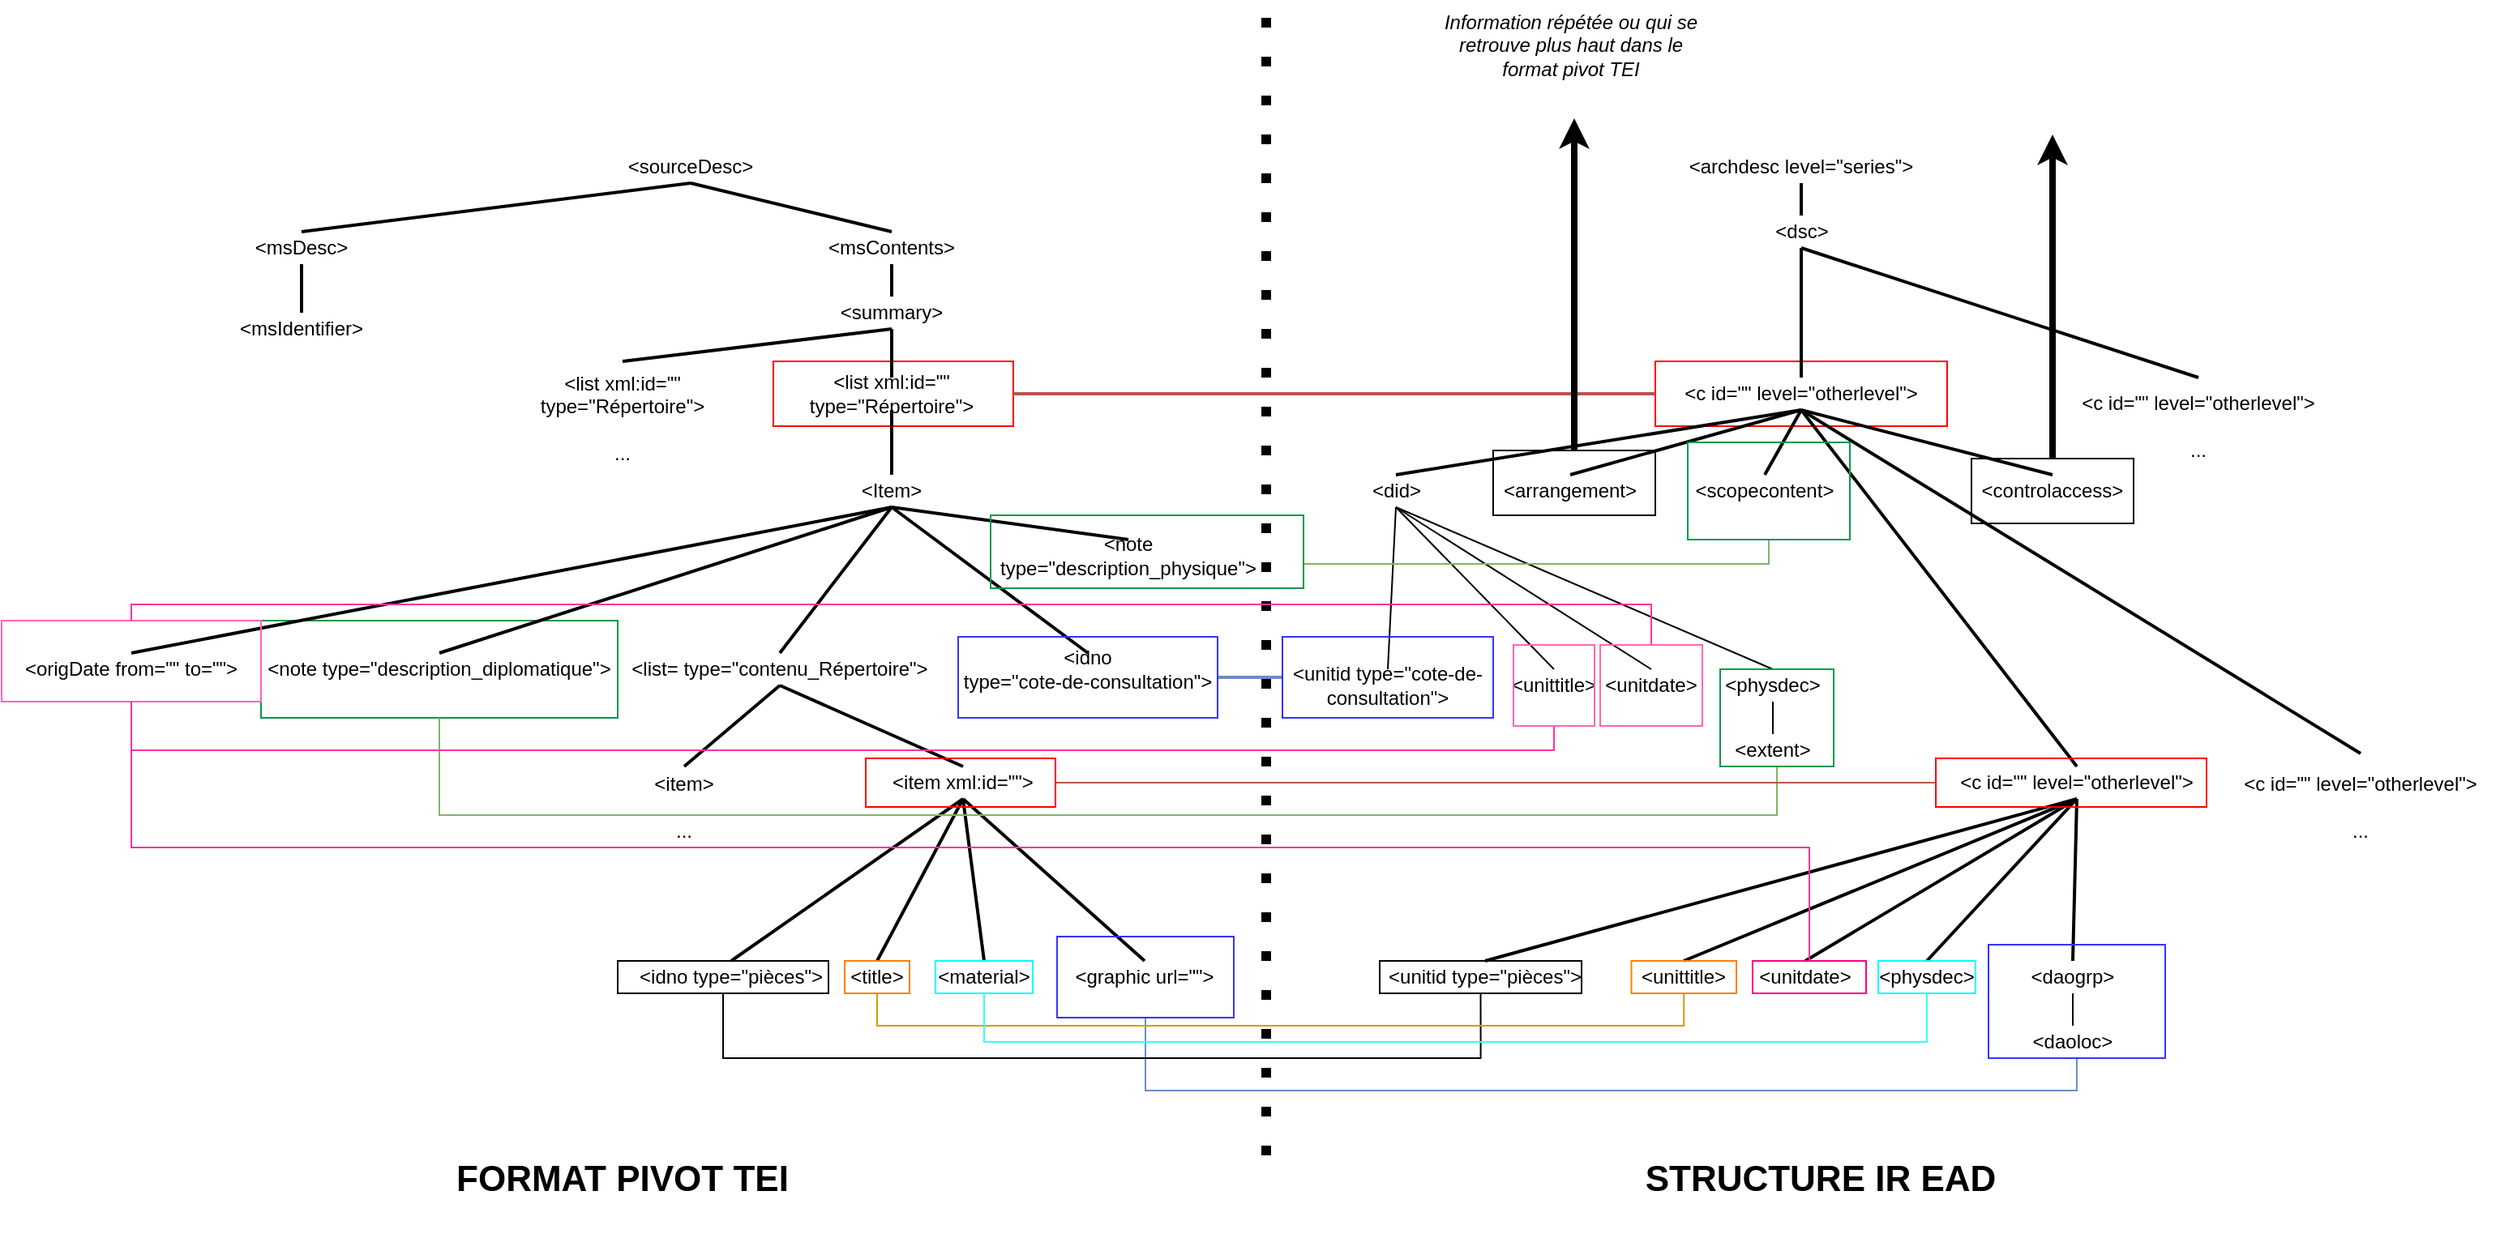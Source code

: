 <mxfile version="13.6.10" type="device"><diagram id="D5vyyUsjQSQp6ykC3M5P" name="Page-1"><mxGraphModel dx="2505" dy="945" grid="1" gridSize="10" guides="1" tooltips="1" connect="1" arrows="1" fold="1" page="1" pageScale="1" pageWidth="827" pageHeight="1169" math="0" shadow="0"><root><mxCell id="0"/><mxCell id="1" parent="0"/><mxCell id="eDyOWBHRS8WDwYbbZ2if-121" value="" style="rounded=0;whiteSpace=wrap;html=1;fillColor=none;strokeColor=#00994D;" vertex="1" parent="1"><mxGeometry x="80" y="470" width="220" height="60" as="geometry"/></mxCell><mxCell id="eDyOWBHRS8WDwYbbZ2if-104" value="" style="rounded=0;whiteSpace=wrap;html=1;strokeColor=#FF0000;fillColor=none;" vertex="1" parent="1"><mxGeometry x="940" y="310" width="180" height="40" as="geometry"/></mxCell><mxCell id="eDyOWBHRS8WDwYbbZ2if-103" value="" style="rounded=0;whiteSpace=wrap;html=1;strokeColor=#FF0000;fillColor=none;" vertex="1" parent="1"><mxGeometry x="396" y="310" width="148" height="40" as="geometry"/></mxCell><mxCell id="eDyOWBHRS8WDwYbbZ2if-7" style="rounded=0;orthogonalLoop=1;jettySize=auto;html=1;exitX=0.5;exitY=1;exitDx=0;exitDy=0;entryX=0.5;entryY=0;entryDx=0;entryDy=0;endArrow=none;endFill=0;strokeWidth=2;" edge="1" parent="1" source="eDyOWBHRS8WDwYbbZ2if-1" target="eDyOWBHRS8WDwYbbZ2if-6"><mxGeometry relative="1" as="geometry"/></mxCell><mxCell id="eDyOWBHRS8WDwYbbZ2if-38" style="edgeStyle=none;rounded=0;orthogonalLoop=1;jettySize=auto;html=1;exitX=0.5;exitY=1;exitDx=0;exitDy=0;entryX=0.5;entryY=0;entryDx=0;entryDy=0;endArrow=none;endFill=0;strokeWidth=2;" edge="1" parent="1" source="eDyOWBHRS8WDwYbbZ2if-1" target="eDyOWBHRS8WDwYbbZ2if-3"><mxGeometry relative="1" as="geometry"/></mxCell><mxCell id="eDyOWBHRS8WDwYbbZ2if-1" value="&amp;lt;sourceDesc&amp;gt;" style="text;html=1;strokeColor=none;fillColor=none;align=center;verticalAlign=middle;whiteSpace=wrap;rounded=0;" vertex="1" parent="1"><mxGeometry x="290" y="180" width="110" height="20" as="geometry"/></mxCell><mxCell id="eDyOWBHRS8WDwYbbZ2if-4" value="&amp;lt;msIdentifier&amp;gt;" style="text;html=1;strokeColor=none;fillColor=none;align=center;verticalAlign=middle;whiteSpace=wrap;rounded=0;" vertex="1" parent="1"><mxGeometry x="50" y="280" width="110" height="20" as="geometry"/></mxCell><mxCell id="eDyOWBHRS8WDwYbbZ2if-9" style="edgeStyle=none;rounded=0;orthogonalLoop=1;jettySize=auto;html=1;exitX=0.5;exitY=1;exitDx=0;exitDy=0;entryX=0.5;entryY=0;entryDx=0;entryDy=0;endArrow=none;endFill=0;strokeWidth=2;" edge="1" parent="1" source="eDyOWBHRS8WDwYbbZ2if-6" target="eDyOWBHRS8WDwYbbZ2if-8"><mxGeometry relative="1" as="geometry"/></mxCell><mxCell id="eDyOWBHRS8WDwYbbZ2if-6" value="&amp;lt;msContents&amp;gt;" style="text;html=1;strokeColor=none;fillColor=none;align=center;verticalAlign=middle;whiteSpace=wrap;rounded=0;" vertex="1" parent="1"><mxGeometry x="414" y="230" width="110" height="20" as="geometry"/></mxCell><mxCell id="eDyOWBHRS8WDwYbbZ2if-35" style="edgeStyle=none;rounded=0;orthogonalLoop=1;jettySize=auto;html=1;exitX=0.5;exitY=1;exitDx=0;exitDy=0;entryX=0.5;entryY=0;entryDx=0;entryDy=0;endArrow=none;endFill=0;strokeWidth=2;" edge="1" parent="1" source="eDyOWBHRS8WDwYbbZ2if-8" target="eDyOWBHRS8WDwYbbZ2if-11"><mxGeometry relative="1" as="geometry"/></mxCell><mxCell id="eDyOWBHRS8WDwYbbZ2if-125" style="rounded=0;orthogonalLoop=1;jettySize=auto;html=1;exitX=0.5;exitY=1;exitDx=0;exitDy=0;entryX=0.5;entryY=0;entryDx=0;entryDy=0;endArrow=none;endFill=0;strokeWidth=2;" edge="1" parent="1" source="eDyOWBHRS8WDwYbbZ2if-8" target="eDyOWBHRS8WDwYbbZ2if-123"><mxGeometry relative="1" as="geometry"/></mxCell><mxCell id="eDyOWBHRS8WDwYbbZ2if-8" value="&amp;lt;summary&amp;gt;" style="text;html=1;strokeColor=none;fillColor=none;align=center;verticalAlign=middle;whiteSpace=wrap;rounded=0;" vertex="1" parent="1"><mxGeometry x="414" y="270" width="110" height="20" as="geometry"/></mxCell><mxCell id="eDyOWBHRS8WDwYbbZ2if-11" value="&amp;lt;list xml:id=&quot;&quot; type=&quot;Répertoire&quot;&amp;gt;" style="text;html=1;strokeColor=none;fillColor=none;align=center;verticalAlign=middle;whiteSpace=wrap;rounded=0;" vertex="1" parent="1"><mxGeometry x="396" y="320" width="146" height="20" as="geometry"/></mxCell><mxCell id="eDyOWBHRS8WDwYbbZ2if-15" style="edgeStyle=none;rounded=0;orthogonalLoop=1;jettySize=auto;html=1;exitX=0.5;exitY=1;exitDx=0;exitDy=0;entryX=0.5;entryY=0;entryDx=0;entryDy=0;endArrow=none;endFill=0;strokeWidth=2;" edge="1" parent="1" source="eDyOWBHRS8WDwYbbZ2if-13" target="eDyOWBHRS8WDwYbbZ2if-14"><mxGeometry relative="1" as="geometry"/></mxCell><mxCell id="eDyOWBHRS8WDwYbbZ2if-17" style="edgeStyle=none;rounded=0;orthogonalLoop=1;jettySize=auto;html=1;exitX=0.5;exitY=1;exitDx=0;exitDy=0;entryX=0.5;entryY=0;entryDx=0;entryDy=0;endArrow=none;endFill=0;strokeWidth=2;" edge="1" parent="1" source="eDyOWBHRS8WDwYbbZ2if-13" target="eDyOWBHRS8WDwYbbZ2if-16"><mxGeometry relative="1" as="geometry"/></mxCell><mxCell id="eDyOWBHRS8WDwYbbZ2if-19" style="edgeStyle=none;rounded=0;orthogonalLoop=1;jettySize=auto;html=1;exitX=0.5;exitY=1;exitDx=0;exitDy=0;entryX=0.5;entryY=0;entryDx=0;entryDy=0;endArrow=none;endFill=0;strokeWidth=2;" edge="1" parent="1" source="eDyOWBHRS8WDwYbbZ2if-13" target="eDyOWBHRS8WDwYbbZ2if-18"><mxGeometry relative="1" as="geometry"/></mxCell><mxCell id="eDyOWBHRS8WDwYbbZ2if-21" style="edgeStyle=none;rounded=0;orthogonalLoop=1;jettySize=auto;html=1;exitX=0.5;exitY=1;exitDx=0;exitDy=0;entryX=0.5;entryY=0;entryDx=0;entryDy=0;endArrow=none;endFill=0;strokeWidth=2;" edge="1" parent="1" source="eDyOWBHRS8WDwYbbZ2if-13" target="eDyOWBHRS8WDwYbbZ2if-20"><mxGeometry relative="1" as="geometry"/></mxCell><mxCell id="eDyOWBHRS8WDwYbbZ2if-14" value="&lt;div&gt;&amp;lt;idno &lt;br&gt;&lt;/div&gt;&lt;div&gt;type=&quot;cote-de-consultation&quot;&amp;gt;&lt;/div&gt;" style="text;html=1;strokeColor=none;fillColor=none;align=center;verticalAlign=middle;whiteSpace=wrap;rounded=0;" vertex="1" parent="1"><mxGeometry x="490" y="490" width="200" height="20" as="geometry"/></mxCell><mxCell id="eDyOWBHRS8WDwYbbZ2if-16" value="&amp;lt;origDate from=&quot;&quot; to=&quot;&quot;&amp;gt;" style="text;html=1;strokeColor=none;fillColor=none;align=center;verticalAlign=middle;whiteSpace=wrap;rounded=0;" vertex="1" parent="1"><mxGeometry x="-70" y="490" width="140" height="20" as="geometry"/></mxCell><mxCell id="eDyOWBHRS8WDwYbbZ2if-18" value="&amp;lt;note type=&quot;description_diplomatique&quot;&amp;gt;" style="text;html=1;strokeColor=none;fillColor=none;align=center;verticalAlign=middle;whiteSpace=wrap;rounded=0;" vertex="1" parent="1"><mxGeometry x="80" y="490" width="220" height="20" as="geometry"/></mxCell><mxCell id="eDyOWBHRS8WDwYbbZ2if-22" style="edgeStyle=none;rounded=0;orthogonalLoop=1;jettySize=auto;html=1;exitX=0.5;exitY=1;exitDx=0;exitDy=0;endArrow=none;endFill=0;entryX=0.5;entryY=0;entryDx=0;entryDy=0;strokeWidth=2;" edge="1" parent="1" source="eDyOWBHRS8WDwYbbZ2if-20" target="eDyOWBHRS8WDwYbbZ2if-23"><mxGeometry relative="1" as="geometry"><mxPoint x="328" y="570" as="targetPoint"/></mxGeometry></mxCell><mxCell id="eDyOWBHRS8WDwYbbZ2if-111" style="edgeStyle=none;rounded=0;orthogonalLoop=1;jettySize=auto;html=1;exitX=0.5;exitY=1;exitDx=0;exitDy=0;entryX=0.5;entryY=0;entryDx=0;entryDy=0;endArrow=none;endFill=0;strokeWidth=2;" edge="1" parent="1" source="eDyOWBHRS8WDwYbbZ2if-20" target="eDyOWBHRS8WDwYbbZ2if-110"><mxGeometry relative="1" as="geometry"/></mxCell><mxCell id="eDyOWBHRS8WDwYbbZ2if-20" value="&amp;lt;list= type=&quot;contenu_Répertoire&quot;&amp;gt;" style="text;html=1;strokeColor=none;fillColor=none;align=center;verticalAlign=middle;whiteSpace=wrap;rounded=0;" vertex="1" parent="1"><mxGeometry x="290" y="490" width="220" height="20" as="geometry"/></mxCell><mxCell id="eDyOWBHRS8WDwYbbZ2if-25" style="edgeStyle=none;rounded=0;orthogonalLoop=1;jettySize=auto;html=1;exitX=0.5;exitY=1;exitDx=0;exitDy=0;endArrow=none;endFill=0;entryX=0.5;entryY=0;entryDx=0;entryDy=0;strokeWidth=2;" edge="1" parent="1" source="eDyOWBHRS8WDwYbbZ2if-23" target="eDyOWBHRS8WDwYbbZ2if-26"><mxGeometry relative="1" as="geometry"><mxPoint x="308" y="600" as="targetPoint"/></mxGeometry></mxCell><mxCell id="eDyOWBHRS8WDwYbbZ2if-28" style="edgeStyle=none;rounded=0;orthogonalLoop=1;jettySize=auto;html=1;exitX=0.5;exitY=1;exitDx=0;exitDy=0;entryX=0.5;entryY=0;entryDx=0;entryDy=0;endArrow=none;endFill=0;strokeWidth=2;" edge="1" parent="1" source="eDyOWBHRS8WDwYbbZ2if-23" target="eDyOWBHRS8WDwYbbZ2if-27"><mxGeometry relative="1" as="geometry"/></mxCell><mxCell id="eDyOWBHRS8WDwYbbZ2if-30" style="edgeStyle=none;rounded=0;orthogonalLoop=1;jettySize=auto;html=1;exitX=0.5;exitY=1;exitDx=0;exitDy=0;entryX=0.5;entryY=0;entryDx=0;entryDy=0;endArrow=none;endFill=0;strokeWidth=2;" edge="1" parent="1" source="eDyOWBHRS8WDwYbbZ2if-23" target="eDyOWBHRS8WDwYbbZ2if-29"><mxGeometry relative="1" as="geometry"/></mxCell><mxCell id="eDyOWBHRS8WDwYbbZ2if-82" style="edgeStyle=none;rounded=0;orthogonalLoop=1;jettySize=auto;html=1;exitX=0.5;exitY=1;exitDx=0;exitDy=0;entryX=0.5;entryY=0;entryDx=0;entryDy=0;endArrow=none;endFill=0;strokeWidth=2;" edge="1" parent="1" source="eDyOWBHRS8WDwYbbZ2if-23" target="eDyOWBHRS8WDwYbbZ2if-32"><mxGeometry relative="1" as="geometry"/></mxCell><mxCell id="eDyOWBHRS8WDwYbbZ2if-23" value="&amp;lt;item xml:id=&quot;&quot;&amp;gt;" style="text;html=1;strokeColor=none;fillColor=none;align=center;verticalAlign=middle;whiteSpace=wrap;rounded=0;" vertex="1" parent="1"><mxGeometry x="466" y="560" width="94" height="20" as="geometry"/></mxCell><mxCell id="eDyOWBHRS8WDwYbbZ2if-24" style="edgeStyle=none;rounded=0;orthogonalLoop=1;jettySize=auto;html=1;exitX=0.5;exitY=1;exitDx=0;exitDy=0;endArrow=none;endFill=0;" edge="1" parent="1" source="eDyOWBHRS8WDwYbbZ2if-23" target="eDyOWBHRS8WDwYbbZ2if-23"><mxGeometry relative="1" as="geometry"/></mxCell><mxCell id="eDyOWBHRS8WDwYbbZ2if-26" value="&amp;lt;idno type=&quot;pièces&quot;&amp;gt;" style="text;html=1;strokeColor=none;fillColor=none;align=center;verticalAlign=middle;whiteSpace=wrap;rounded=0;" vertex="1" parent="1"><mxGeometry x="300" y="680" width="140" height="20" as="geometry"/></mxCell><mxCell id="eDyOWBHRS8WDwYbbZ2if-27" value="&amp;lt;title&amp;gt;" style="text;html=1;strokeColor=none;fillColor=none;align=center;verticalAlign=middle;whiteSpace=wrap;rounded=0;" vertex="1" parent="1"><mxGeometry x="430" y="680" width="60" height="20" as="geometry"/></mxCell><mxCell id="eDyOWBHRS8WDwYbbZ2if-29" value="&amp;lt;material&amp;gt;" style="text;html=1;strokeColor=none;fillColor=none;align=center;verticalAlign=middle;whiteSpace=wrap;rounded=0;" vertex="1" parent="1"><mxGeometry x="481" y="680" width="90" height="20" as="geometry"/></mxCell><mxCell id="eDyOWBHRS8WDwYbbZ2if-32" value="&amp;lt;graphic url=&quot;&quot;&amp;gt;" style="text;html=1;strokeColor=none;fillColor=none;align=center;verticalAlign=middle;whiteSpace=wrap;rounded=0;" vertex="1" parent="1"><mxGeometry x="580" y="680" width="90" height="20" as="geometry"/></mxCell><mxCell id="eDyOWBHRS8WDwYbbZ2if-127" style="edgeStyle=none;rounded=0;orthogonalLoop=1;jettySize=auto;html=1;exitX=0.5;exitY=1;exitDx=0;exitDy=0;entryX=0.5;entryY=0;entryDx=0;entryDy=0;endArrow=none;endFill=0;strokeColor=#000000;strokeWidth=2;" edge="1" parent="1" source="eDyOWBHRS8WDwYbbZ2if-13" target="eDyOWBHRS8WDwYbbZ2if-126"><mxGeometry relative="1" as="geometry"/></mxCell><mxCell id="eDyOWBHRS8WDwYbbZ2if-13" value="&amp;lt;Item&amp;gt;" style="text;html=1;strokeColor=none;fillColor=none;align=center;verticalAlign=middle;whiteSpace=wrap;rounded=0;" vertex="1" parent="1"><mxGeometry x="435" y="380" width="68" height="20" as="geometry"/></mxCell><mxCell id="eDyOWBHRS8WDwYbbZ2if-36" style="edgeStyle=none;rounded=0;orthogonalLoop=1;jettySize=auto;html=1;exitX=0.5;exitY=1;exitDx=0;exitDy=0;endArrow=none;endFill=0;strokeWidth=2;" edge="1" parent="1" source="eDyOWBHRS8WDwYbbZ2if-11" target="eDyOWBHRS8WDwYbbZ2if-13"><mxGeometry relative="1" as="geometry"><mxPoint x="157" y="430" as="targetPoint"/><mxPoint x="157" y="360" as="sourcePoint"/></mxGeometry></mxCell><mxCell id="eDyOWBHRS8WDwYbbZ2if-39" style="edgeStyle=none;rounded=0;orthogonalLoop=1;jettySize=auto;html=1;exitX=0.5;exitY=1;exitDx=0;exitDy=0;endArrow=none;endFill=0;strokeWidth=2;" edge="1" parent="1" source="eDyOWBHRS8WDwYbbZ2if-3" target="eDyOWBHRS8WDwYbbZ2if-4"><mxGeometry relative="1" as="geometry"/></mxCell><mxCell id="eDyOWBHRS8WDwYbbZ2if-3" value="&amp;lt;msDesc&amp;gt;" style="text;html=1;strokeColor=none;fillColor=none;align=center;verticalAlign=middle;whiteSpace=wrap;rounded=0;" vertex="1" parent="1"><mxGeometry x="50" y="230" width="110" height="20" as="geometry"/></mxCell><mxCell id="eDyOWBHRS8WDwYbbZ2if-41" value="" style="endArrow=none;dashed=1;html=1;dashPattern=1 3;strokeWidth=6;" edge="1" parent="1"><mxGeometry width="50" height="50" relative="1" as="geometry"><mxPoint x="700" y="800" as="sourcePoint"/><mxPoint x="700" y="90" as="targetPoint"/></mxGeometry></mxCell><mxCell id="eDyOWBHRS8WDwYbbZ2if-69" style="edgeStyle=none;rounded=0;orthogonalLoop=1;jettySize=auto;html=1;exitX=0.5;exitY=1;exitDx=0;exitDy=0;entryX=0.5;entryY=0;entryDx=0;entryDy=0;endArrow=none;endFill=0;strokeWidth=2;" edge="1" parent="1" source="eDyOWBHRS8WDwYbbZ2if-42" target="eDyOWBHRS8WDwYbbZ2if-68"><mxGeometry relative="1" as="geometry"/></mxCell><mxCell id="eDyOWBHRS8WDwYbbZ2if-42" value="&amp;lt;archdesc level=&quot;series&quot;&amp;gt;" style="text;html=1;strokeColor=none;fillColor=none;align=center;verticalAlign=middle;whiteSpace=wrap;rounded=0;" vertex="1" parent="1"><mxGeometry x="940" y="180" width="180" height="20" as="geometry"/></mxCell><mxCell id="eDyOWBHRS8WDwYbbZ2if-52" style="edgeStyle=none;rounded=0;orthogonalLoop=1;jettySize=auto;html=1;exitX=0.5;exitY=1;exitDx=0;exitDy=0;entryX=0.5;entryY=0;entryDx=0;entryDy=0;endArrow=none;endFill=0;strokeWidth=2;" edge="1" parent="1" source="eDyOWBHRS8WDwYbbZ2if-48" target="eDyOWBHRS8WDwYbbZ2if-51"><mxGeometry relative="1" as="geometry"/></mxCell><mxCell id="eDyOWBHRS8WDwYbbZ2if-72" style="edgeStyle=none;rounded=0;orthogonalLoop=1;jettySize=auto;html=1;exitX=0.5;exitY=1;exitDx=0;exitDy=0;entryX=0.5;entryY=0;entryDx=0;entryDy=0;endArrow=none;endFill=0;strokeWidth=2;" edge="1" parent="1" source="eDyOWBHRS8WDwYbbZ2if-48" target="eDyOWBHRS8WDwYbbZ2if-71"><mxGeometry relative="1" as="geometry"/></mxCell><mxCell id="eDyOWBHRS8WDwYbbZ2if-76" style="edgeStyle=none;rounded=0;orthogonalLoop=1;jettySize=auto;html=1;exitX=0.5;exitY=1;exitDx=0;exitDy=0;entryX=0.5;entryY=0;entryDx=0;entryDy=0;endArrow=none;endFill=0;strokeWidth=2;" edge="1" parent="1" source="eDyOWBHRS8WDwYbbZ2if-48" target="eDyOWBHRS8WDwYbbZ2if-74"><mxGeometry relative="1" as="geometry"/></mxCell><mxCell id="eDyOWBHRS8WDwYbbZ2if-77" style="edgeStyle=none;rounded=0;orthogonalLoop=1;jettySize=auto;html=1;exitX=0.5;exitY=1;exitDx=0;exitDy=0;entryX=0.5;entryY=0;entryDx=0;entryDy=0;endArrow=none;endFill=0;strokeWidth=2;" edge="1" parent="1" source="eDyOWBHRS8WDwYbbZ2if-48" target="eDyOWBHRS8WDwYbbZ2if-75"><mxGeometry relative="1" as="geometry"/></mxCell><mxCell id="eDyOWBHRS8WDwYbbZ2if-79" style="edgeStyle=none;rounded=0;orthogonalLoop=1;jettySize=auto;html=1;exitX=0.5;exitY=1;exitDx=0;exitDy=0;entryX=0.5;entryY=0;entryDx=0;entryDy=0;endArrow=none;endFill=0;strokeWidth=2;" edge="1" parent="1" source="eDyOWBHRS8WDwYbbZ2if-48" target="eDyOWBHRS8WDwYbbZ2if-78"><mxGeometry relative="1" as="geometry"/></mxCell><mxCell id="eDyOWBHRS8WDwYbbZ2if-116" style="edgeStyle=none;rounded=0;orthogonalLoop=1;jettySize=auto;html=1;exitX=0.5;exitY=1;exitDx=0;exitDy=0;entryX=0.5;entryY=0;entryDx=0;entryDy=0;endArrow=none;endFill=0;strokeWidth=2;" edge="1" parent="1" source="eDyOWBHRS8WDwYbbZ2if-48" target="eDyOWBHRS8WDwYbbZ2if-115"><mxGeometry relative="1" as="geometry"/></mxCell><mxCell id="eDyOWBHRS8WDwYbbZ2if-48" value="&amp;lt;c id=&quot;&quot; level=&quot;otherlevel&quot;&amp;gt;" style="text;html=1;strokeColor=none;fillColor=none;align=center;verticalAlign=middle;whiteSpace=wrap;rounded=0;" vertex="1" parent="1"><mxGeometry x="945" y="320" width="170" height="20" as="geometry"/></mxCell><mxCell id="eDyOWBHRS8WDwYbbZ2if-56" style="edgeStyle=none;rounded=0;orthogonalLoop=1;jettySize=auto;html=1;exitX=0.5;exitY=1;exitDx=0;exitDy=0;entryX=0.5;entryY=0;entryDx=0;entryDy=0;endArrow=none;endFill=0;strokeWidth=1;" edge="1" parent="1" source="eDyOWBHRS8WDwYbbZ2if-51" target="eDyOWBHRS8WDwYbbZ2if-54"><mxGeometry relative="1" as="geometry"/></mxCell><mxCell id="eDyOWBHRS8WDwYbbZ2if-58" style="edgeStyle=none;rounded=0;orthogonalLoop=1;jettySize=auto;html=1;exitX=0.5;exitY=1;exitDx=0;exitDy=0;entryX=0.5;entryY=0;entryDx=0;entryDy=0;endArrow=none;endFill=0;strokeWidth=1;" edge="1" parent="1" source="eDyOWBHRS8WDwYbbZ2if-51" target="eDyOWBHRS8WDwYbbZ2if-57"><mxGeometry relative="1" as="geometry"/></mxCell><mxCell id="eDyOWBHRS8WDwYbbZ2if-61" style="edgeStyle=none;rounded=0;orthogonalLoop=1;jettySize=auto;html=1;exitX=0.5;exitY=1;exitDx=0;exitDy=0;entryX=0.5;entryY=0;entryDx=0;entryDy=0;endArrow=none;endFill=0;strokeWidth=1;" edge="1" parent="1" source="eDyOWBHRS8WDwYbbZ2if-51" target="eDyOWBHRS8WDwYbbZ2if-60"><mxGeometry relative="1" as="geometry"/></mxCell><mxCell id="eDyOWBHRS8WDwYbbZ2if-98" style="edgeStyle=none;rounded=0;orthogonalLoop=1;jettySize=auto;html=1;exitX=0.5;exitY=1;exitDx=0;exitDy=0;entryX=0.5;entryY=0;entryDx=0;entryDy=0;endArrow=none;endFill=0;strokeWidth=1;" edge="1" parent="1" source="eDyOWBHRS8WDwYbbZ2if-51" target="eDyOWBHRS8WDwYbbZ2if-53"><mxGeometry relative="1" as="geometry"/></mxCell><mxCell id="eDyOWBHRS8WDwYbbZ2if-51" value="&amp;lt;did&amp;gt;" style="text;html=1;strokeColor=none;fillColor=none;align=center;verticalAlign=middle;whiteSpace=wrap;rounded=0;" vertex="1" parent="1"><mxGeometry x="742.5" y="380" width="75" height="20" as="geometry"/></mxCell><mxCell id="eDyOWBHRS8WDwYbbZ2if-53" value="&amp;lt;unitid type=&quot;cote-de-consultation&quot;&amp;gt;" style="text;html=1;strokeColor=none;fillColor=none;align=center;verticalAlign=middle;whiteSpace=wrap;rounded=0;" vertex="1" parent="1"><mxGeometry x="710" y="500" width="130" height="20" as="geometry"/></mxCell><mxCell id="eDyOWBHRS8WDwYbbZ2if-54" value="&amp;lt;unittitle&amp;gt;" style="text;html=1;strokeColor=none;fillColor=none;align=center;verticalAlign=middle;whiteSpace=wrap;rounded=0;" vertex="1" parent="1"><mxGeometry x="840" y="500" width="75" height="20" as="geometry"/></mxCell><mxCell id="eDyOWBHRS8WDwYbbZ2if-57" value="&amp;lt;unitdate&amp;gt;" style="text;html=1;strokeColor=none;fillColor=none;align=center;verticalAlign=middle;whiteSpace=wrap;rounded=0;" vertex="1" parent="1"><mxGeometry x="900" y="500" width="75" height="20" as="geometry"/></mxCell><mxCell id="eDyOWBHRS8WDwYbbZ2if-64" style="edgeStyle=none;rounded=0;orthogonalLoop=1;jettySize=auto;html=1;exitX=0.5;exitY=1;exitDx=0;exitDy=0;entryX=0.5;entryY=0;entryDx=0;entryDy=0;endArrow=none;endFill=0;strokeWidth=1;" edge="1" parent="1" source="eDyOWBHRS8WDwYbbZ2if-60" target="eDyOWBHRS8WDwYbbZ2if-62"><mxGeometry relative="1" as="geometry"/></mxCell><mxCell id="eDyOWBHRS8WDwYbbZ2if-60" value="&amp;lt;physdec&amp;gt;" style="text;html=1;strokeColor=none;fillColor=none;align=center;verticalAlign=middle;whiteSpace=wrap;rounded=0;" vertex="1" parent="1"><mxGeometry x="975" y="500" width="75" height="20" as="geometry"/></mxCell><mxCell id="eDyOWBHRS8WDwYbbZ2if-62" value="&amp;lt;extent&amp;gt;" style="text;html=1;strokeColor=none;fillColor=none;align=center;verticalAlign=middle;whiteSpace=wrap;rounded=0;" vertex="1" parent="1"><mxGeometry x="978" y="540" width="69" height="20" as="geometry"/></mxCell><mxCell id="eDyOWBHRS8WDwYbbZ2if-63" style="edgeStyle=none;rounded=0;orthogonalLoop=1;jettySize=auto;html=1;exitX=0.5;exitY=1;exitDx=0;exitDy=0;endArrow=none;endFill=0;strokeWidth=1;" edge="1" parent="1" source="eDyOWBHRS8WDwYbbZ2if-62" target="eDyOWBHRS8WDwYbbZ2if-62"><mxGeometry relative="1" as="geometry"/></mxCell><mxCell id="eDyOWBHRS8WDwYbbZ2if-70" style="edgeStyle=none;rounded=0;orthogonalLoop=1;jettySize=auto;html=1;exitX=0.5;exitY=1;exitDx=0;exitDy=0;entryX=0.5;entryY=0;entryDx=0;entryDy=0;endArrow=none;endFill=0;strokeWidth=2;" edge="1" parent="1" source="eDyOWBHRS8WDwYbbZ2if-68" target="eDyOWBHRS8WDwYbbZ2if-48"><mxGeometry relative="1" as="geometry"/></mxCell><mxCell id="eDyOWBHRS8WDwYbbZ2if-113" style="edgeStyle=none;rounded=0;orthogonalLoop=1;jettySize=auto;html=1;exitX=0.5;exitY=1;exitDx=0;exitDy=0;entryX=0.5;entryY=0;entryDx=0;entryDy=0;endArrow=none;endFill=0;strokeWidth=2;" edge="1" parent="1" source="eDyOWBHRS8WDwYbbZ2if-68" target="eDyOWBHRS8WDwYbbZ2if-112"><mxGeometry relative="1" as="geometry"/></mxCell><mxCell id="eDyOWBHRS8WDwYbbZ2if-68" value="&amp;lt;dsc&amp;gt;" style="text;html=1;strokeColor=none;fillColor=none;align=center;verticalAlign=middle;whiteSpace=wrap;rounded=0;" vertex="1" parent="1"><mxGeometry x="1002.5" y="220" width="55" height="20" as="geometry"/></mxCell><mxCell id="eDyOWBHRS8WDwYbbZ2if-71" value="&amp;lt;arrangement&amp;gt;" style="text;html=1;strokeColor=none;fillColor=none;align=center;verticalAlign=middle;whiteSpace=wrap;rounded=0;" vertex="1" parent="1"><mxGeometry x="850" y="380" width="75" height="20" as="geometry"/></mxCell><mxCell id="eDyOWBHRS8WDwYbbZ2if-74" value="&amp;lt;scopecontent&amp;gt;" style="text;html=1;strokeColor=none;fillColor=none;align=center;verticalAlign=middle;whiteSpace=wrap;rounded=0;" vertex="1" parent="1"><mxGeometry x="970" y="380" width="75" height="20" as="geometry"/></mxCell><mxCell id="eDyOWBHRS8WDwYbbZ2if-75" value="&amp;lt;controlaccess&amp;gt;" style="text;html=1;strokeColor=none;fillColor=none;align=center;verticalAlign=middle;whiteSpace=wrap;rounded=0;" vertex="1" parent="1"><mxGeometry x="1140" y="380" width="90" height="20" as="geometry"/></mxCell><mxCell id="eDyOWBHRS8WDwYbbZ2if-81" style="edgeStyle=none;rounded=0;orthogonalLoop=1;jettySize=auto;html=1;exitX=0.5;exitY=1;exitDx=0;exitDy=0;entryX=0.5;entryY=0;entryDx=0;entryDy=0;endArrow=none;endFill=0;strokeWidth=2;" edge="1" parent="1" source="eDyOWBHRS8WDwYbbZ2if-78" target="eDyOWBHRS8WDwYbbZ2if-80"><mxGeometry relative="1" as="geometry"/></mxCell><mxCell id="eDyOWBHRS8WDwYbbZ2if-86" style="edgeStyle=none;rounded=0;orthogonalLoop=1;jettySize=auto;html=1;exitX=0.5;exitY=1;exitDx=0;exitDy=0;entryX=0.5;entryY=0;entryDx=0;entryDy=0;endArrow=none;endFill=0;strokeWidth=2;" edge="1" parent="1" source="eDyOWBHRS8WDwYbbZ2if-78" target="eDyOWBHRS8WDwYbbZ2if-85"><mxGeometry relative="1" as="geometry"/></mxCell><mxCell id="eDyOWBHRS8WDwYbbZ2if-88" style="edgeStyle=none;rounded=0;orthogonalLoop=1;jettySize=auto;html=1;exitX=0.5;exitY=1;exitDx=0;exitDy=0;entryX=0.5;entryY=0;entryDx=0;entryDy=0;endArrow=none;endFill=0;strokeWidth=2;" edge="1" parent="1" source="eDyOWBHRS8WDwYbbZ2if-78" target="eDyOWBHRS8WDwYbbZ2if-87"><mxGeometry relative="1" as="geometry"/></mxCell><mxCell id="eDyOWBHRS8WDwYbbZ2if-90" style="edgeStyle=none;rounded=0;orthogonalLoop=1;jettySize=auto;html=1;exitX=0.5;exitY=1;exitDx=0;exitDy=0;entryX=0.5;entryY=0;entryDx=0;entryDy=0;endArrow=none;endFill=0;strokeWidth=2;" edge="1" parent="1" source="eDyOWBHRS8WDwYbbZ2if-78" target="eDyOWBHRS8WDwYbbZ2if-89"><mxGeometry relative="1" as="geometry"/></mxCell><mxCell id="eDyOWBHRS8WDwYbbZ2if-94" style="edgeStyle=none;rounded=0;orthogonalLoop=1;jettySize=auto;html=1;exitX=0.5;exitY=1;exitDx=0;exitDy=0;entryX=0.5;entryY=0;entryDx=0;entryDy=0;endArrow=none;endFill=0;strokeWidth=2;" edge="1" parent="1" source="eDyOWBHRS8WDwYbbZ2if-78" target="eDyOWBHRS8WDwYbbZ2if-93"><mxGeometry relative="1" as="geometry"/></mxCell><mxCell id="eDyOWBHRS8WDwYbbZ2if-78" value="&amp;lt;c id=&quot;&quot; level=&quot;otherlevel&quot;&amp;gt;" style="text;html=1;strokeColor=none;fillColor=none;align=center;verticalAlign=middle;whiteSpace=wrap;rounded=0;" vertex="1" parent="1"><mxGeometry x="1115" y="560" width="170" height="20" as="geometry"/></mxCell><mxCell id="eDyOWBHRS8WDwYbbZ2if-80" value="&amp;lt;unitid type=&quot;pièces&quot;&amp;gt;" style="text;html=1;strokeColor=none;fillColor=none;align=center;verticalAlign=middle;whiteSpace=wrap;rounded=0;" vertex="1" parent="1"><mxGeometry x="770" y="680" width="130" height="20" as="geometry"/></mxCell><mxCell id="eDyOWBHRS8WDwYbbZ2if-84" style="edgeStyle=none;rounded=0;orthogonalLoop=1;jettySize=auto;html=1;exitX=0.5;exitY=1;exitDx=0;exitDy=0;endArrow=none;endFill=0;strokeWidth=1;" edge="1" parent="1" source="eDyOWBHRS8WDwYbbZ2if-14" target="eDyOWBHRS8WDwYbbZ2if-14"><mxGeometry relative="1" as="geometry"/></mxCell><mxCell id="eDyOWBHRS8WDwYbbZ2if-85" value="&amp;lt;unittitle&amp;gt;" style="text;html=1;strokeColor=none;fillColor=none;align=center;verticalAlign=middle;whiteSpace=wrap;rounded=0;" vertex="1" parent="1"><mxGeometry x="920" y="680" width="75" height="20" as="geometry"/></mxCell><mxCell id="eDyOWBHRS8WDwYbbZ2if-87" value="&amp;lt;unitdate&amp;gt;" style="text;html=1;strokeColor=none;fillColor=none;align=center;verticalAlign=middle;whiteSpace=wrap;rounded=0;" vertex="1" parent="1"><mxGeometry x="995" y="680" width="75" height="20" as="geometry"/></mxCell><mxCell id="eDyOWBHRS8WDwYbbZ2if-89" value="&amp;lt;physdec&amp;gt;" style="text;html=1;strokeColor=none;fillColor=none;align=center;verticalAlign=middle;whiteSpace=wrap;rounded=0;" vertex="1" parent="1"><mxGeometry x="1070" y="680" width="75" height="20" as="geometry"/></mxCell><mxCell id="eDyOWBHRS8WDwYbbZ2if-96" style="edgeStyle=none;rounded=0;orthogonalLoop=1;jettySize=auto;html=1;exitX=0.5;exitY=1;exitDx=0;exitDy=0;entryX=0.5;entryY=0;entryDx=0;entryDy=0;endArrow=none;endFill=0;strokeWidth=1;" edge="1" parent="1" source="eDyOWBHRS8WDwYbbZ2if-93" target="eDyOWBHRS8WDwYbbZ2if-95"><mxGeometry relative="1" as="geometry"/></mxCell><mxCell id="eDyOWBHRS8WDwYbbZ2if-93" value="&amp;lt;daogrp&amp;gt;" style="text;html=1;strokeColor=none;fillColor=none;align=center;verticalAlign=middle;whiteSpace=wrap;rounded=0;" vertex="1" parent="1"><mxGeometry x="1160" y="680" width="75" height="20" as="geometry"/></mxCell><mxCell id="eDyOWBHRS8WDwYbbZ2if-95" value="&amp;lt;daoloc&amp;gt;" style="text;html=1;strokeColor=none;fillColor=none;align=center;verticalAlign=middle;whiteSpace=wrap;rounded=0;" vertex="1" parent="1"><mxGeometry x="1160" y="720" width="75" height="20" as="geometry"/></mxCell><mxCell id="eDyOWBHRS8WDwYbbZ2if-105" style="edgeStyle=none;rounded=0;orthogonalLoop=1;jettySize=auto;html=1;exitX=1;exitY=0.5;exitDx=0;exitDy=0;entryX=0;entryY=0.5;entryDx=0;entryDy=0;endArrow=none;endFill=0;strokeWidth=2;fillColor=#f8cecc;strokeColor=#b85450;" edge="1" parent="1" source="eDyOWBHRS8WDwYbbZ2if-103" target="eDyOWBHRS8WDwYbbZ2if-104"><mxGeometry relative="1" as="geometry"/></mxCell><mxCell id="eDyOWBHRS8WDwYbbZ2if-109" style="edgeStyle=none;rounded=0;orthogonalLoop=1;jettySize=auto;html=1;exitX=1;exitY=0.5;exitDx=0;exitDy=0;entryX=0;entryY=0.5;entryDx=0;entryDy=0;endArrow=none;endFill=0;strokeWidth=2;fillColor=#dae8fc;strokeColor=#6c8ebf;" edge="1" parent="1" source="eDyOWBHRS8WDwYbbZ2if-107" target="eDyOWBHRS8WDwYbbZ2if-108"><mxGeometry relative="1" as="geometry"/></mxCell><mxCell id="eDyOWBHRS8WDwYbbZ2if-107" value="" style="rounded=0;whiteSpace=wrap;html=1;fillColor=none;strokeColor=#3333FF;" vertex="1" parent="1"><mxGeometry x="510" y="480" width="160" height="50" as="geometry"/></mxCell><mxCell id="eDyOWBHRS8WDwYbbZ2if-108" value="" style="rounded=0;whiteSpace=wrap;html=1;fillColor=none;strokeColor=#3333FF;" vertex="1" parent="1"><mxGeometry x="710" y="480" width="130" height="50" as="geometry"/></mxCell><mxCell id="eDyOWBHRS8WDwYbbZ2if-110" value="&lt;div&gt;&amp;lt;item&amp;gt;&lt;/div&gt;&lt;div&gt;&lt;br&gt;&lt;/div&gt;&lt;div&gt;...&lt;br&gt;&lt;/div&gt;" style="text;html=1;strokeColor=none;fillColor=none;align=center;verticalAlign=middle;whiteSpace=wrap;rounded=0;" vertex="1" parent="1"><mxGeometry x="286" y="560" width="110" height="50" as="geometry"/></mxCell><mxCell id="eDyOWBHRS8WDwYbbZ2if-112" value="&lt;div&gt;&amp;lt;c id=&quot;&quot; level=&quot;otherlevel&quot;&amp;gt;&lt;/div&gt;&lt;div&gt;&lt;br&gt;&lt;/div&gt;&lt;div&gt;...&lt;br&gt;&lt;/div&gt;" style="text;html=1;strokeColor=none;fillColor=none;align=center;verticalAlign=middle;whiteSpace=wrap;rounded=0;" vertex="1" parent="1"><mxGeometry x="1190" y="320" width="170" height="60" as="geometry"/></mxCell><mxCell id="eDyOWBHRS8WDwYbbZ2if-115" value="&lt;div&gt;&amp;lt;c id=&quot;&quot; level=&quot;otherlevel&quot;&amp;gt;&lt;/div&gt;&lt;div&gt;&lt;br&gt;&lt;/div&gt;&lt;div&gt;...&lt;br&gt;&lt;/div&gt;" style="text;html=1;strokeColor=none;fillColor=none;align=center;verticalAlign=middle;whiteSpace=wrap;rounded=0;" vertex="1" parent="1"><mxGeometry x="1290" y="552" width="170" height="65" as="geometry"/></mxCell><mxCell id="eDyOWBHRS8WDwYbbZ2if-117" value="" style="rounded=0;whiteSpace=wrap;html=1;fillColor=none;strokeColor=#FF66B3;" vertex="1" parent="1"><mxGeometry x="-80" y="470" width="160" height="50" as="geometry"/></mxCell><mxCell id="eDyOWBHRS8WDwYbbZ2if-119" style="edgeStyle=orthogonalEdgeStyle;rounded=0;orthogonalLoop=1;jettySize=auto;html=1;exitX=0.5;exitY=0;exitDx=0;exitDy=0;entryX=0.5;entryY=0;entryDx=0;entryDy=0;endArrow=none;endFill=0;strokeWidth=1;fillColor=#e1d5e7;strokeColor=#FF3399;" edge="1" parent="1" source="eDyOWBHRS8WDwYbbZ2if-118" target="eDyOWBHRS8WDwYbbZ2if-117"><mxGeometry relative="1" as="geometry"><Array as="points"><mxPoint x="938" y="460"/><mxPoint y="460"/></Array></mxGeometry></mxCell><mxCell id="eDyOWBHRS8WDwYbbZ2if-118" value="" style="rounded=0;whiteSpace=wrap;html=1;fillColor=none;strokeColor=#FF66B3;" vertex="1" parent="1"><mxGeometry x="906" y="485" width="63" height="50" as="geometry"/></mxCell><mxCell id="eDyOWBHRS8WDwYbbZ2if-130" style="edgeStyle=orthogonalEdgeStyle;rounded=0;orthogonalLoop=1;jettySize=auto;html=1;exitX=0.5;exitY=1;exitDx=0;exitDy=0;entryX=1;entryY=0.5;entryDx=0;entryDy=0;endArrow=none;endFill=0;strokeColor=#82b366;strokeWidth=1;fillColor=#d5e8d4;" edge="1" parent="1" source="eDyOWBHRS8WDwYbbZ2if-120" target="eDyOWBHRS8WDwYbbZ2if-128"><mxGeometry relative="1" as="geometry"><Array as="points"><mxPoint x="1010" y="435"/></Array></mxGeometry></mxCell><mxCell id="eDyOWBHRS8WDwYbbZ2if-120" value="" style="rounded=0;whiteSpace=wrap;html=1;fillColor=none;strokeColor=#00994D;" vertex="1" parent="1"><mxGeometry x="960" y="360" width="100" height="60" as="geometry"/></mxCell><mxCell id="eDyOWBHRS8WDwYbbZ2if-123" value="&lt;div&gt;&amp;lt;list xml:id=&quot;&quot; type=&quot;Répertoire&quot;&amp;gt;&lt;/div&gt;&lt;div&gt;&lt;br&gt;&lt;/div&gt;&lt;div&gt;...&lt;br&gt;&lt;/div&gt;" style="text;html=1;strokeColor=none;fillColor=none;align=center;verticalAlign=middle;whiteSpace=wrap;rounded=0;" vertex="1" parent="1"><mxGeometry x="230" y="310" width="146" height="70" as="geometry"/></mxCell><mxCell id="eDyOWBHRS8WDwYbbZ2if-126" value="&amp;lt;note type=&quot;description_physique&quot;&amp;gt;" style="text;html=1;strokeColor=none;fillColor=none;align=center;verticalAlign=middle;whiteSpace=wrap;rounded=0;" vertex="1" parent="1"><mxGeometry x="540" y="420" width="150" height="20" as="geometry"/></mxCell><mxCell id="eDyOWBHRS8WDwYbbZ2if-128" value="" style="rounded=0;whiteSpace=wrap;html=1;fillColor=none;strokeColor=#00994D;" vertex="1" parent="1"><mxGeometry x="530" y="405" width="193" height="45" as="geometry"/></mxCell><mxCell id="eDyOWBHRS8WDwYbbZ2if-131" style="edgeStyle=orthogonalEdgeStyle;rounded=0;orthogonalLoop=1;jettySize=auto;html=1;exitX=0.5;exitY=1;exitDx=0;exitDy=0;entryX=0.5;entryY=1;entryDx=0;entryDy=0;endArrow=none;endFill=0;strokeColor=#82b366;strokeWidth=1;fillColor=#d5e8d4;" edge="1" parent="1" source="eDyOWBHRS8WDwYbbZ2if-129" target="eDyOWBHRS8WDwYbbZ2if-121"><mxGeometry relative="1" as="geometry"><Array as="points"><mxPoint x="1015" y="590"/><mxPoint x="190" y="590"/></Array></mxGeometry></mxCell><mxCell id="eDyOWBHRS8WDwYbbZ2if-129" value="" style="rounded=0;whiteSpace=wrap;html=1;fillColor=none;strokeColor=#00994D;" vertex="1" parent="1"><mxGeometry x="980" y="500" width="70" height="60" as="geometry"/></mxCell><mxCell id="eDyOWBHRS8WDwYbbZ2if-133" style="edgeStyle=orthogonalEdgeStyle;rounded=0;orthogonalLoop=1;jettySize=auto;html=1;exitX=0.5;exitY=1;exitDx=0;exitDy=0;endArrow=none;endFill=0;strokeColor=#6c8ebf;strokeWidth=1;entryX=0.5;entryY=1;entryDx=0;entryDy=0;fillColor=#dae8fc;" edge="1" parent="1" source="eDyOWBHRS8WDwYbbZ2if-132" target="eDyOWBHRS8WDwYbbZ2if-134"><mxGeometry relative="1" as="geometry"><mxPoint x="1040" y="810" as="targetPoint"/></mxGeometry></mxCell><mxCell id="eDyOWBHRS8WDwYbbZ2if-132" value="" style="rounded=0;whiteSpace=wrap;html=1;fillColor=none;strokeColor=#3333FF;" vertex="1" parent="1"><mxGeometry x="571" y="665" width="109" height="50" as="geometry"/></mxCell><mxCell id="eDyOWBHRS8WDwYbbZ2if-134" value="" style="rounded=0;whiteSpace=wrap;html=1;fillColor=none;strokeColor=#3333FF;" vertex="1" parent="1"><mxGeometry x="1145.5" y="670" width="109" height="70" as="geometry"/></mxCell><mxCell id="eDyOWBHRS8WDwYbbZ2if-136" style="edgeStyle=orthogonalEdgeStyle;rounded=0;orthogonalLoop=1;jettySize=auto;html=1;exitX=0.5;exitY=0;exitDx=0;exitDy=0;entryX=0.5;entryY=1;entryDx=0;entryDy=0;endArrow=none;endFill=0;strokeWidth=1;strokeColor=#FF3399;" edge="1" parent="1" source="eDyOWBHRS8WDwYbbZ2if-135" target="eDyOWBHRS8WDwYbbZ2if-117"><mxGeometry relative="1" as="geometry"><Array as="points"><mxPoint x="1035" y="610"/><mxPoint y="610"/></Array></mxGeometry></mxCell><mxCell id="eDyOWBHRS8WDwYbbZ2if-135" value="" style="rounded=0;whiteSpace=wrap;html=1;fillColor=none;strokeColor=#FF0080;" vertex="1" parent="1"><mxGeometry x="1000" y="680" width="70" height="20" as="geometry"/></mxCell><mxCell id="eDyOWBHRS8WDwYbbZ2if-141" style="edgeStyle=orthogonalEdgeStyle;rounded=0;orthogonalLoop=1;jettySize=auto;html=1;exitX=1;exitY=0.5;exitDx=0;exitDy=0;entryX=0;entryY=0.5;entryDx=0;entryDy=0;endArrow=none;endFill=0;strokeColor=#b85450;strokeWidth=1;fillColor=#f8cecc;" edge="1" parent="1" source="eDyOWBHRS8WDwYbbZ2if-137" target="eDyOWBHRS8WDwYbbZ2if-140"><mxGeometry relative="1" as="geometry"/></mxCell><mxCell id="eDyOWBHRS8WDwYbbZ2if-137" value="" style="rounded=0;whiteSpace=wrap;html=1;strokeColor=#FF0000;fillColor=none;" vertex="1" parent="1"><mxGeometry x="453" y="555" width="117" height="30" as="geometry"/></mxCell><mxCell id="eDyOWBHRS8WDwYbbZ2if-140" value="" style="rounded=0;whiteSpace=wrap;html=1;strokeColor=#FF0000;fillColor=none;" vertex="1" parent="1"><mxGeometry x="1113" y="555" width="167" height="30" as="geometry"/></mxCell><mxCell id="eDyOWBHRS8WDwYbbZ2if-143" style="edgeStyle=orthogonalEdgeStyle;rounded=0;orthogonalLoop=1;jettySize=auto;html=1;exitX=0.5;exitY=1;exitDx=0;exitDy=0;entryX=0.5;entryY=1;entryDx=0;entryDy=0;endArrow=none;endFill=0;strokeColor=#FF3399;strokeWidth=1;" edge="1" parent="1" source="eDyOWBHRS8WDwYbbZ2if-142" target="eDyOWBHRS8WDwYbbZ2if-117"><mxGeometry relative="1" as="geometry"><Array as="points"><mxPoint x="878" y="550"/><mxPoint y="550"/></Array></mxGeometry></mxCell><mxCell id="eDyOWBHRS8WDwYbbZ2if-142" value="" style="rounded=0;whiteSpace=wrap;html=1;fillColor=none;strokeColor=#FF66B3;" vertex="1" parent="1"><mxGeometry x="852.5" y="485" width="50" height="50" as="geometry"/></mxCell><mxCell id="eDyOWBHRS8WDwYbbZ2if-144" value="" style="rounded=0;whiteSpace=wrap;html=1;fillColor=none;" vertex="1" parent="1"><mxGeometry x="770" y="680" width="124.5" height="20" as="geometry"/></mxCell><mxCell id="eDyOWBHRS8WDwYbbZ2if-145" value="" style="rounded=0;whiteSpace=wrap;html=1;fillColor=none;strokeColor=#FF8000;" vertex="1" parent="1"><mxGeometry x="925.25" y="680" width="64.75" height="20" as="geometry"/></mxCell><mxCell id="eDyOWBHRS8WDwYbbZ2if-147" style="edgeStyle=orthogonalEdgeStyle;rounded=0;orthogonalLoop=1;jettySize=auto;html=1;exitX=0.5;exitY=1;exitDx=0;exitDy=0;entryX=0.5;entryY=1;entryDx=0;entryDy=0;endArrow=none;endFill=0;strokeWidth=1;" edge="1" parent="1" source="eDyOWBHRS8WDwYbbZ2if-146" target="eDyOWBHRS8WDwYbbZ2if-144"><mxGeometry relative="1" as="geometry"><Array as="points"><mxPoint x="365" y="740"/><mxPoint x="832" y="740"/></Array></mxGeometry></mxCell><mxCell id="eDyOWBHRS8WDwYbbZ2if-146" value="" style="rounded=0;whiteSpace=wrap;html=1;fillColor=none;" vertex="1" parent="1"><mxGeometry x="300" y="680" width="130" height="20" as="geometry"/></mxCell><mxCell id="eDyOWBHRS8WDwYbbZ2if-150" style="edgeStyle=orthogonalEdgeStyle;rounded=0;orthogonalLoop=1;jettySize=auto;html=1;exitX=0.5;exitY=1;exitDx=0;exitDy=0;entryX=0.5;entryY=1;entryDx=0;entryDy=0;endArrow=none;endFill=0;strokeColor=#d79b00;strokeWidth=1;fillColor=#ffe6cc;" edge="1" parent="1" source="eDyOWBHRS8WDwYbbZ2if-149" target="eDyOWBHRS8WDwYbbZ2if-145"><mxGeometry relative="1" as="geometry"/></mxCell><mxCell id="eDyOWBHRS8WDwYbbZ2if-149" value="" style="rounded=0;whiteSpace=wrap;html=1;fillColor=none;strokeColor=#FF8000;" vertex="1" parent="1"><mxGeometry x="440" y="680" width="40" height="20" as="geometry"/></mxCell><mxCell id="eDyOWBHRS8WDwYbbZ2if-153" style="edgeStyle=orthogonalEdgeStyle;rounded=0;orthogonalLoop=1;jettySize=auto;html=1;exitX=0.5;exitY=1;exitDx=0;exitDy=0;entryX=0.5;entryY=1;entryDx=0;entryDy=0;endArrow=none;endFill=0;strokeWidth=1;strokeColor=#33FFFF;" edge="1" parent="1" source="eDyOWBHRS8WDwYbbZ2if-151" target="eDyOWBHRS8WDwYbbZ2if-152"><mxGeometry relative="1" as="geometry"><Array as="points"><mxPoint x="526" y="730"/><mxPoint x="1108" y="730"/></Array></mxGeometry></mxCell><mxCell id="eDyOWBHRS8WDwYbbZ2if-151" value="" style="rounded=0;whiteSpace=wrap;html=1;fillColor=none;strokeColor=#00FFFF;" vertex="1" parent="1"><mxGeometry x="496" y="680" width="60" height="20" as="geometry"/></mxCell><mxCell id="eDyOWBHRS8WDwYbbZ2if-152" value="" style="rounded=0;whiteSpace=wrap;html=1;fillColor=none;strokeColor=#00FFFF;" vertex="1" parent="1"><mxGeometry x="1077.5" y="680" width="60" height="20" as="geometry"/></mxCell><mxCell id="eDyOWBHRS8WDwYbbZ2if-156" style="edgeStyle=orthogonalEdgeStyle;rounded=0;orthogonalLoop=1;jettySize=auto;html=1;exitX=0.5;exitY=0;exitDx=0;exitDy=0;endArrow=classic;endFill=1;strokeWidth=4;" edge="1" parent="1" source="eDyOWBHRS8WDwYbbZ2if-154"><mxGeometry relative="1" as="geometry"><mxPoint x="890" y="160" as="targetPoint"/></mxGeometry></mxCell><mxCell id="eDyOWBHRS8WDwYbbZ2if-154" value="" style="rounded=0;whiteSpace=wrap;html=1;fillColor=none;" vertex="1" parent="1"><mxGeometry x="840" y="365" width="100" height="40" as="geometry"/></mxCell><mxCell id="eDyOWBHRS8WDwYbbZ2if-157" style="edgeStyle=orthogonalEdgeStyle;rounded=0;orthogonalLoop=1;jettySize=auto;html=1;exitX=0.5;exitY=0;exitDx=0;exitDy=0;endArrow=classic;endFill=1;strokeWidth=4;" edge="1" parent="1" source="eDyOWBHRS8WDwYbbZ2if-155"><mxGeometry relative="1" as="geometry"><mxPoint x="1185" y="170" as="targetPoint"/></mxGeometry></mxCell><mxCell id="eDyOWBHRS8WDwYbbZ2if-155" value="" style="rounded=0;whiteSpace=wrap;html=1;fillColor=none;" vertex="1" parent="1"><mxGeometry x="1135" y="370" width="100" height="40" as="geometry"/></mxCell><mxCell id="eDyOWBHRS8WDwYbbZ2if-158" value="&lt;i&gt;Information répétée ou qui se retrouve plus haut dans le format pivot TEI&lt;/i&gt;" style="text;html=1;strokeColor=none;fillColor=none;align=center;verticalAlign=middle;whiteSpace=wrap;rounded=0;" vertex="1" parent="1"><mxGeometry x="807.5" y="90" width="160" height="50" as="geometry"/></mxCell><mxCell id="eDyOWBHRS8WDwYbbZ2if-159" value="&lt;font size=&quot;1&quot;&gt;&lt;b style=&quot;font-size: 22px&quot;&gt;FORMAT PIVOT TEI&lt;/b&gt;&lt;/font&gt;" style="text;html=1;strokeColor=none;fillColor=none;align=center;verticalAlign=middle;whiteSpace=wrap;rounded=0;" vertex="1" parent="1"><mxGeometry x="186" y="780" width="234" height="70" as="geometry"/></mxCell><mxCell id="eDyOWBHRS8WDwYbbZ2if-160" value="&lt;font size=&quot;1&quot;&gt;&lt;b&gt;&lt;font style=&quot;font-size: 22px&quot;&gt;STRUCTURE IR EAD&lt;/font&gt;&lt;/b&gt;&lt;/font&gt;" style="text;html=1;strokeColor=none;fillColor=none;align=center;verticalAlign=middle;whiteSpace=wrap;rounded=0;" vertex="1" parent="1"><mxGeometry x="925" y="780" width="234" height="70" as="geometry"/></mxCell></root></mxGraphModel></diagram></mxfile>